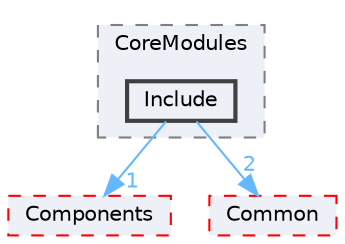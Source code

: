 digraph "Core/Modula/CoreModules/Include"
{
 // LATEX_PDF_SIZE
  bgcolor="transparent";
  edge [fontname=Helvetica,fontsize=10,labelfontname=Helvetica,labelfontsize=10];
  node [fontname=Helvetica,fontsize=10,shape=box,height=0.2,width=0.4];
  compound=true
  subgraph clusterdir_7f68fdc4a2d17a961e806c434d1d6f11 {
    graph [ bgcolor="#edf0f7", pencolor="grey50", label="CoreModules", fontname=Helvetica,fontsize=10 style="filled,dashed", URL="dir_7f68fdc4a2d17a961e806c434d1d6f11.html",tooltip=""]
  dir_0456407c0f088f3b2f304f2b54214375 [label="Include", fillcolor="#edf0f7", color="grey25", style="filled,bold", URL="dir_0456407c0f088f3b2f304f2b54214375.html",tooltip=""];
  }
  dir_225cc29537028028043afdf514816263 [label="Components", fillcolor="#edf0f7", color="red", style="filled,dashed", URL="dir_225cc29537028028043afdf514816263.html",tooltip=""];
  dir_d64e69f22be5327cd5b86dfe7e43cb43 [label="Common", fillcolor="#edf0f7", color="red", style="filled,dashed", URL="dir_d64e69f22be5327cd5b86dfe7e43cb43.html",tooltip=""];
  dir_0456407c0f088f3b2f304f2b54214375->dir_225cc29537028028043afdf514816263 [headlabel="1", labeldistance=1.5 headhref="dir_000018_000004.html" href="dir_000018_000004.html" color="steelblue1" fontcolor="steelblue1"];
  dir_0456407c0f088f3b2f304f2b54214375->dir_d64e69f22be5327cd5b86dfe7e43cb43 [headlabel="2", labeldistance=1.5 headhref="dir_000018_000003.html" href="dir_000018_000003.html" color="steelblue1" fontcolor="steelblue1"];
}

